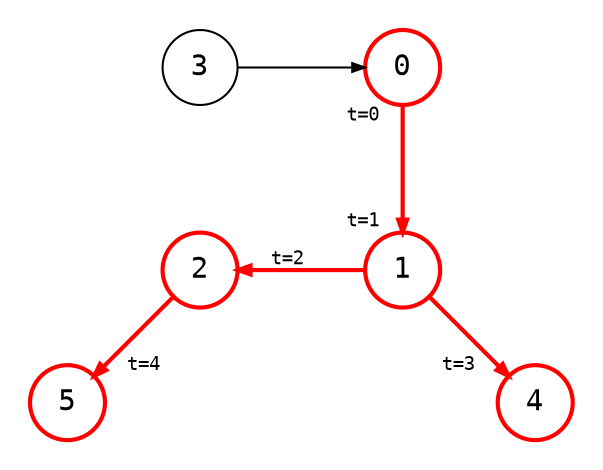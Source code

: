 digraph {
    node [shape=circle, fontname="monospace"];
    edge [arrowsize=0.6, fontname="monospace", fontsize=9];
    layout=circo;
    scale=1.0;
    normalize=true;
    pad=0.2;
    splines=line

    3 [color="#bbb", fontcolor="#bbb"];
    0, 1, 2, 4, 5 [style=bold, color=red];

    0 -> 1 [style=bold, color=red, headlabel="t=1  ", taillabel="t=0  "];
    3 -> 0 [color="#bbb"];
    1 -> 2 [style=bold, color=red, headlabel="   t=2"];
    2 -> 3 [style=invis];
    1 -> 4 [style=bold, color=red, headlabel="t=3   "];
    2 -> 5 [style=bold, color=red, headlabel="   t=4 "];
}
